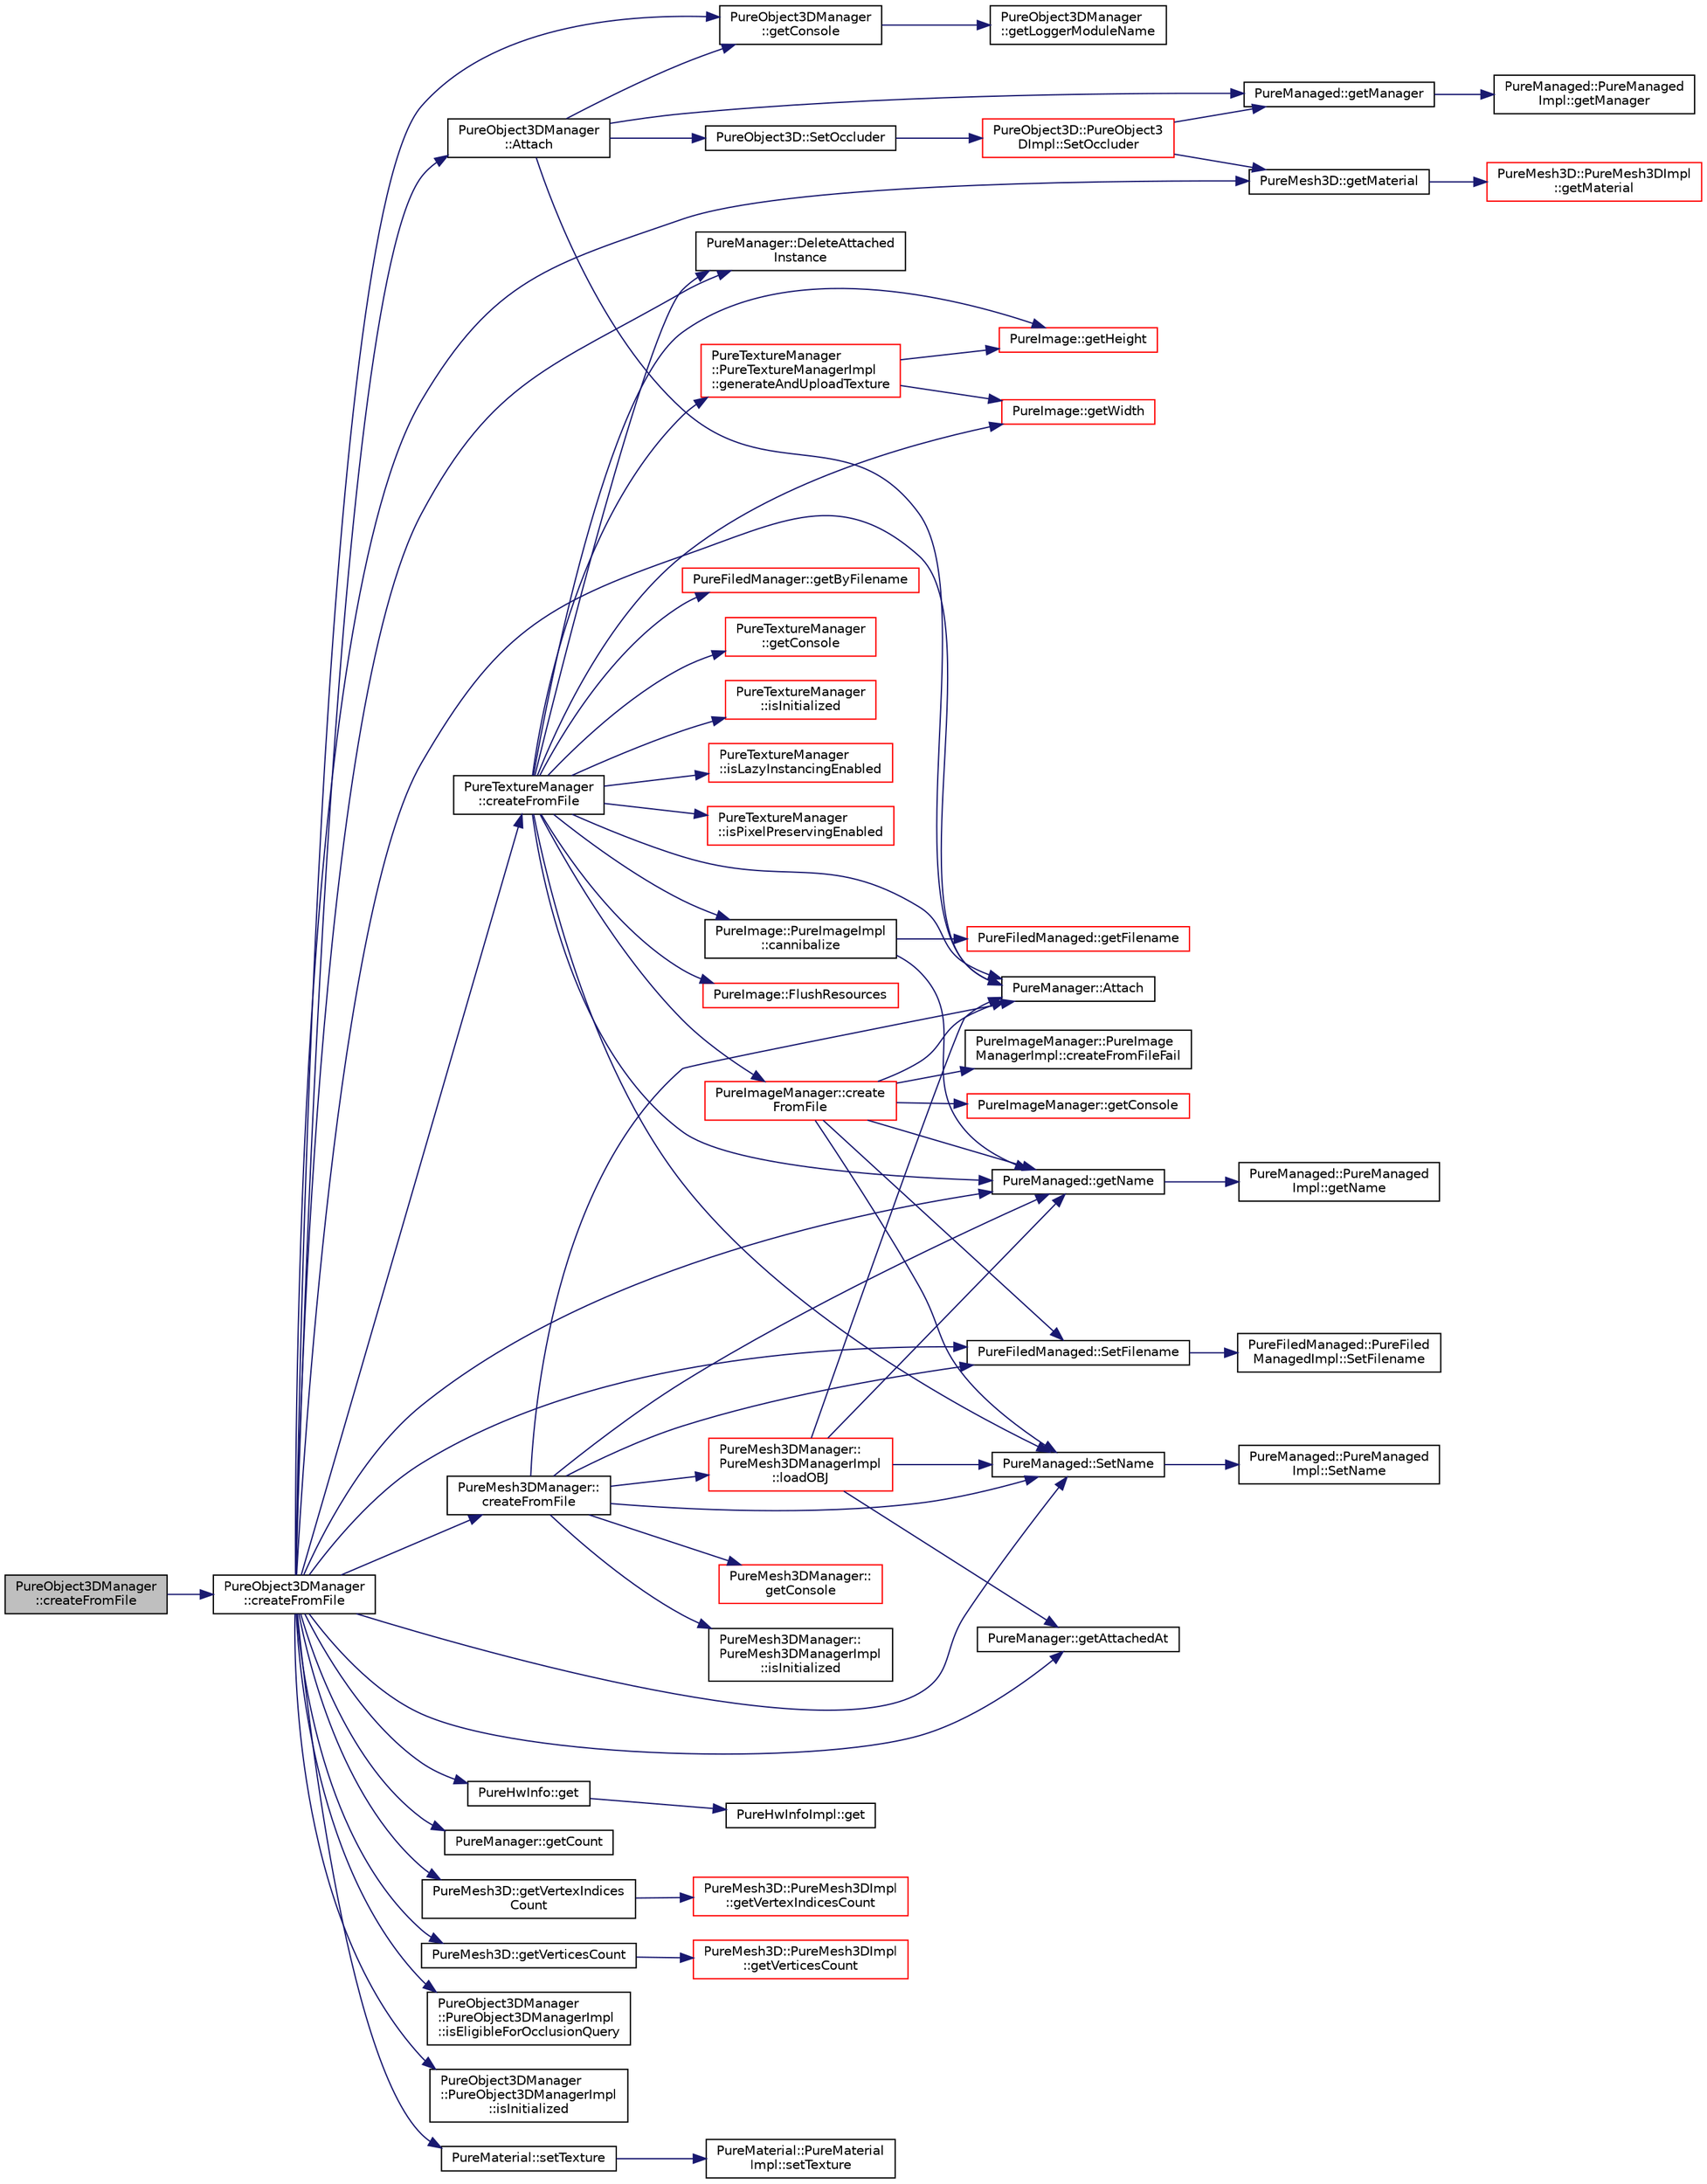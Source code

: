 digraph "PureObject3DManager::createFromFile"
{
 // LATEX_PDF_SIZE
  edge [fontname="Helvetica",fontsize="10",labelfontname="Helvetica",labelfontsize="10"];
  node [fontname="Helvetica",fontsize="10",shape=record];
  rankdir="LR";
  Node1 [label="PureObject3DManager\l::createFromFile",height=0.2,width=0.4,color="black", fillcolor="grey75", style="filled", fontcolor="black",tooltip="Creates object from the given file."];
  Node1 -> Node2 [color="midnightblue",fontsize="10",style="solid",fontname="Helvetica"];
  Node2 [label="PureObject3DManager\l::createFromFile",height=0.2,width=0.4,color="black", fillcolor="white", style="filled",URL="$class_pure_object3_d_manager.html#aff7dec9186fd7f043730d0719dca9d8c",tooltip="Creates object from the given file."];
  Node2 -> Node3 [color="midnightblue",fontsize="10",style="solid",fontname="Helvetica"];
  Node3 [label="PureObject3DManager\l::Attach",height=0.2,width=0.4,color="black", fillcolor="white", style="filled",URL="$class_pure_object3_d_manager.html#a338dde77d87e5e94ade5699d8865925c",tooltip="Adds the given managed to the manager, if the managed has no manager yet."];
  Node3 -> Node4 [color="midnightblue",fontsize="10",style="solid",fontname="Helvetica"];
  Node4 [label="PureManager::Attach",height=0.2,width=0.4,color="black", fillcolor="white", style="filled",URL="$class_pure_manager.html#a50eec0d2d6863b43f1e8b6220d280a1e",tooltip="Adds the given managed to the manager, if the managed has no manager yet."];
  Node3 -> Node5 [color="midnightblue",fontsize="10",style="solid",fontname="Helvetica"];
  Node5 [label="PureObject3DManager\l::getConsole",height=0.2,width=0.4,color="black", fillcolor="white", style="filled",URL="$class_pure_object3_d_manager.html#afb94a1dfb3075ce854524df521449151",tooltip="Returns access to console preset with logger module name as this class."];
  Node5 -> Node6 [color="midnightblue",fontsize="10",style="solid",fontname="Helvetica"];
  Node6 [label="PureObject3DManager\l::getLoggerModuleName",height=0.2,width=0.4,color="black", fillcolor="white", style="filled",URL="$class_pure_object3_d_manager.html#a592db0634ee49d57ef17db4cdc07a3b7",tooltip="Returns the logger module name of this class."];
  Node3 -> Node7 [color="midnightblue",fontsize="10",style="solid",fontname="Helvetica"];
  Node7 [label="PureManaged::getManager",height=0.2,width=0.4,color="black", fillcolor="white", style="filled",URL="$class_pure_managed.html#abdbf454069faf3fd78488df29fe285a8",tooltip="Gets the manager of the managed."];
  Node7 -> Node8 [color="midnightblue",fontsize="10",style="solid",fontname="Helvetica"];
  Node8 [label="PureManaged::PureManaged\lImpl::getManager",height=0.2,width=0.4,color="black", fillcolor="white", style="filled",URL="$class_pure_managed_1_1_pure_managed_impl.html#a1af18a911778e18937830e8a6a884679",tooltip="Gets the manager of the managed."];
  Node3 -> Node9 [color="midnightblue",fontsize="10",style="solid",fontname="Helvetica"];
  Node9 [label="PureObject3D::SetOccluder",height=0.2,width=0.4,color="black", fillcolor="white", style="filled",URL="$class_pure_object3_d.html#a1aaf497b7ca6481d9895b44928fe0cef",tooltip="Sets whether this object should be considered as an occluder during rendering."];
  Node9 -> Node10 [color="midnightblue",fontsize="10",style="solid",fontname="Helvetica"];
  Node10 [label="PureObject3D::PureObject3\lDImpl::SetOccluder",height=0.2,width=0.4,color="red", fillcolor="white", style="filled",URL="$class_pure_object3_d_1_1_pure_object3_d_impl.html#a65d2ce3b6bc9e7ecce2fbbaeaeba1d36",tooltip=" "];
  Node10 -> Node7 [color="midnightblue",fontsize="10",style="solid",fontname="Helvetica"];
  Node10 -> Node24 [color="midnightblue",fontsize="10",style="solid",fontname="Helvetica"];
  Node24 [label="PureMesh3D::getMaterial",height=0.2,width=0.4,color="black", fillcolor="white", style="filled",URL="$class_pure_mesh3_d.html#a5a24f2851af802c62d43f211828302ce",tooltip="Gets the material."];
  Node24 -> Node25 [color="midnightblue",fontsize="10",style="solid",fontname="Helvetica"];
  Node25 [label="PureMesh3D::PureMesh3DImpl\l::getMaterial",height=0.2,width=0.4,color="red", fillcolor="white", style="filled",URL="$class_pure_mesh3_d_1_1_pure_mesh3_d_impl.html#aee17b7f49111f4bb38ae444338ae445f",tooltip=" "];
  Node2 -> Node4 [color="midnightblue",fontsize="10",style="solid",fontname="Helvetica"];
  Node2 -> Node33 [color="midnightblue",fontsize="10",style="solid",fontname="Helvetica"];
  Node33 [label="PureTextureManager\l::createFromFile",height=0.2,width=0.4,color="black", fillcolor="white", style="filled",URL="$class_pure_texture_manager.html#aff2775be2441028bf37572970f94fc6a",tooltip="Creates texture from the given file."];
  Node33 -> Node4 [color="midnightblue",fontsize="10",style="solid",fontname="Helvetica"];
  Node33 -> Node34 [color="midnightblue",fontsize="10",style="solid",fontname="Helvetica"];
  Node34 [label="PureImage::PureImageImpl\l::cannibalize",height=0.2,width=0.4,color="black", fillcolor="white", style="filled",URL="$class_pure_image_1_1_pure_image_impl.html#adc0bdf508c2019bba0ef4bc87ad6d55b",tooltip="Acquires the resources and properties of the given PureImage object, meaning that the given image wil..."];
  Node34 -> Node35 [color="midnightblue",fontsize="10",style="solid",fontname="Helvetica"];
  Node35 [label="PureFiledManaged::getFilename",height=0.2,width=0.4,color="red", fillcolor="white", style="filled",URL="$class_pure_filed_managed.html#aec5cd427534677fd00608e8ef20364da",tooltip="Gets the filename."];
  Node34 -> Node37 [color="midnightblue",fontsize="10",style="solid",fontname="Helvetica"];
  Node37 [label="PureManaged::getName",height=0.2,width=0.4,color="black", fillcolor="white", style="filled",URL="$class_pure_managed.html#a74b5976e4f3d08a276624c1068d3b6e4",tooltip="Gets the name."];
  Node37 -> Node38 [color="midnightblue",fontsize="10",style="solid",fontname="Helvetica"];
  Node38 [label="PureManaged::PureManaged\lImpl::getName",height=0.2,width=0.4,color="black", fillcolor="white", style="filled",URL="$class_pure_managed_1_1_pure_managed_impl.html#a9e209d31fd238c35a1b0648acb20d188",tooltip="Gets the name."];
  Node33 -> Node39 [color="midnightblue",fontsize="10",style="solid",fontname="Helvetica"];
  Node39 [label="PureImageManager::create\lFromFile",height=0.2,width=0.4,color="red", fillcolor="white", style="filled",URL="$class_pure_image_manager.html#a825f0b643e6a6ec4e10eb79eb314fa4c",tooltip="Creates an Image object from the given file."];
  Node39 -> Node4 [color="midnightblue",fontsize="10",style="solid",fontname="Helvetica"];
  Node39 -> Node40 [color="midnightblue",fontsize="10",style="solid",fontname="Helvetica"];
  Node40 [label="PureImageManager::PureImage\lManagerImpl::createFromFileFail",height=0.2,width=0.4,color="black", fillcolor="white", style="filled",URL="$class_pure_image_manager_1_1_pure_image_manager_impl.html#a6e4798e759bf676aa653535242563ba4",tooltip="Used by createFromFile() when an error occurs."];
  Node39 -> Node41 [color="midnightblue",fontsize="10",style="solid",fontname="Helvetica"];
  Node41 [label="PureImageManager::getConsole",height=0.2,width=0.4,color="red", fillcolor="white", style="filled",URL="$class_pure_image_manager.html#ab6929618f83a0ae688983db7513f8d80",tooltip="Returns access to console preset with logger module name as this class."];
  Node39 -> Node37 [color="midnightblue",fontsize="10",style="solid",fontname="Helvetica"];
  Node39 -> Node48 [color="midnightblue",fontsize="10",style="solid",fontname="Helvetica"];
  Node48 [label="PureFiledManaged::SetFilename",height=0.2,width=0.4,color="black", fillcolor="white", style="filled",URL="$class_pure_filed_managed.html#aa5d7505841b76f5953d9ebc54b847d0e",tooltip="Sets the filename."];
  Node48 -> Node49 [color="midnightblue",fontsize="10",style="solid",fontname="Helvetica"];
  Node49 [label="PureFiledManaged::PureFiled\lManagedImpl::SetFilename",height=0.2,width=0.4,color="black", fillcolor="white", style="filled",URL="$class_pure_filed_managed_1_1_pure_filed_managed_impl.html#a0ddd6511e0bc7d603016a828959301fa",tooltip="Sets the filename."];
  Node39 -> Node50 [color="midnightblue",fontsize="10",style="solid",fontname="Helvetica"];
  Node50 [label="PureManaged::SetName",height=0.2,width=0.4,color="black", fillcolor="white", style="filled",URL="$class_pure_managed.html#aaaebbde0b7a6baee1f200b22bc92558f",tooltip="Sets the name."];
  Node50 -> Node51 [color="midnightblue",fontsize="10",style="solid",fontname="Helvetica"];
  Node51 [label="PureManaged::PureManaged\lImpl::SetName",height=0.2,width=0.4,color="black", fillcolor="white", style="filled",URL="$class_pure_managed_1_1_pure_managed_impl.html#a6d67353ca321275125a101703cd2efa3",tooltip="Sets the name."];
  Node33 -> Node52 [color="midnightblue",fontsize="10",style="solid",fontname="Helvetica"];
  Node52 [label="PureManager::DeleteAttached\lInstance",height=0.2,width=0.4,color="black", fillcolor="white", style="filled",URL="$class_pure_manager.html#a275085df6568bf80db54f6dabe7c039d",tooltip="Removes the given managed from the manager and destructs it."];
  Node33 -> Node53 [color="midnightblue",fontsize="10",style="solid",fontname="Helvetica"];
  Node53 [label="PureImage::FlushResources",height=0.2,width=0.4,color="red", fillcolor="white", style="filled",URL="$class_pure_image.html#a5dd7f7eca54f8711f38d3f840cc572b1",tooltip="This can be used if you don't need the pixels of the image to be in the system memory anymore."];
  Node33 -> Node55 [color="midnightblue",fontsize="10",style="solid",fontname="Helvetica"];
  Node55 [label="PureTextureManager\l::PureTextureManagerImpl\l::generateAndUploadTexture",height=0.2,width=0.4,color="red", fillcolor="white", style="filled",URL="$class_pure_texture_manager_1_1_pure_texture_manager_impl.html#ae240edda2c0b0226a0cb534f9b7eb7d6",tooltip=" "];
  Node55 -> Node70 [color="midnightblue",fontsize="10",style="solid",fontname="Helvetica"];
  Node70 [label="PureImage::getHeight",height=0.2,width=0.4,color="red", fillcolor="white", style="filled",URL="$class_pure_image.html#a7721439592de01412aa4a77fb752df2a",tooltip="Gets the height of the image."];
  Node55 -> Node73 [color="midnightblue",fontsize="10",style="solid",fontname="Helvetica"];
  Node73 [label="PureImage::getWidth",height=0.2,width=0.4,color="red", fillcolor="white", style="filled",URL="$class_pure_image.html#aba6085fe41bb0acf129e3f18356a87e3",tooltip="Gets the width of the image."];
  Node33 -> Node105 [color="midnightblue",fontsize="10",style="solid",fontname="Helvetica"];
  Node105 [label="PureFiledManager::getByFilename",height=0.2,width=0.4,color="red", fillcolor="white", style="filled",URL="$class_pure_filed_manager.html#a476a4f3d9d4611b99893be13609f848d",tooltip="Gets the FiledManaged by the specified filename."];
  Node33 -> Node107 [color="midnightblue",fontsize="10",style="solid",fontname="Helvetica"];
  Node107 [label="PureTextureManager\l::getConsole",height=0.2,width=0.4,color="red", fillcolor="white", style="filled",URL="$class_pure_texture_manager.html#ac99dfeef2dd9b496997d3de947b40d34",tooltip="Returns access to console preset with logger module name as this class."];
  Node33 -> Node70 [color="midnightblue",fontsize="10",style="solid",fontname="Helvetica"];
  Node33 -> Node37 [color="midnightblue",fontsize="10",style="solid",fontname="Helvetica"];
  Node33 -> Node73 [color="midnightblue",fontsize="10",style="solid",fontname="Helvetica"];
  Node33 -> Node109 [color="midnightblue",fontsize="10",style="solid",fontname="Helvetica"];
  Node109 [label="PureTextureManager\l::isInitialized",height=0.2,width=0.4,color="red", fillcolor="white", style="filled",URL="$class_pure_texture_manager.html#ad7f1b846ed45e8b8f89197c807778d05",tooltip="Tells whether the object is correctly initialized or not."];
  Node33 -> Node111 [color="midnightblue",fontsize="10",style="solid",fontname="Helvetica"];
  Node111 [label="PureTextureManager\l::isLazyInstancingEnabled",height=0.2,width=0.4,color="red", fillcolor="white", style="filled",URL="$class_pure_texture_manager.html#a4b85a51b691cf8d52af5e239a224aa92",tooltip="Gets whether always creating new texture instances from the same file is enabled or not."];
  Node33 -> Node113 [color="midnightblue",fontsize="10",style="solid",fontname="Helvetica"];
  Node113 [label="PureTextureManager\l::isPixelPreservingEnabled",height=0.2,width=0.4,color="red", fillcolor="white", style="filled",URL="$class_pure_texture_manager.html#a9265319f47f2427393c9b210971f15f3",tooltip="Gets whether keeping pixels of loaded textures in system memory is enabled or not."];
  Node33 -> Node50 [color="midnightblue",fontsize="10",style="solid",fontname="Helvetica"];
  Node2 -> Node115 [color="midnightblue",fontsize="10",style="solid",fontname="Helvetica"];
  Node115 [label="PureMesh3DManager::\lcreateFromFile",height=0.2,width=0.4,color="black", fillcolor="white", style="filled",URL="$class_pure_mesh3_d_manager.html#a0f1f941389fffde90129220bed1fe390",tooltip="Creates object from the given file."];
  Node115 -> Node4 [color="midnightblue",fontsize="10",style="solid",fontname="Helvetica"];
  Node115 -> Node116 [color="midnightblue",fontsize="10",style="solid",fontname="Helvetica"];
  Node116 [label="PureMesh3DManager::\lgetConsole",height=0.2,width=0.4,color="red", fillcolor="white", style="filled",URL="$class_pure_mesh3_d_manager.html#acd3d76e7e8912fb0a2a143570cbb6239",tooltip="Returns access to console preset with logger module name as this class."];
  Node115 -> Node37 [color="midnightblue",fontsize="10",style="solid",fontname="Helvetica"];
  Node115 -> Node118 [color="midnightblue",fontsize="10",style="solid",fontname="Helvetica"];
  Node118 [label="PureMesh3DManager::\lPureMesh3DManagerImpl\l::isInitialized",height=0.2,width=0.4,color="black", fillcolor="white", style="filled",URL="$class_pure_mesh3_d_manager_1_1_pure_mesh3_d_manager_impl.html#a3d70978c68d1a0c3b95feae7b6f381ae",tooltip=" "];
  Node115 -> Node119 [color="midnightblue",fontsize="10",style="solid",fontname="Helvetica"];
  Node119 [label="PureMesh3DManager::\lPureMesh3DManagerImpl\l::loadOBJ",height=0.2,width=0.4,color="red", fillcolor="white", style="filled",URL="$class_pure_mesh3_d_manager_1_1_pure_mesh3_d_manager_impl.html#ae07b975b94da4deaf4509b90bf614c48",tooltip="Loads OBJ files, handles the actual file operations, and creates the Mesh3D object."];
  Node119 -> Node4 [color="midnightblue",fontsize="10",style="solid",fontname="Helvetica"];
  Node119 -> Node124 [color="midnightblue",fontsize="10",style="solid",fontname="Helvetica"];
  Node124 [label="PureManager::getAttachedAt",height=0.2,width=0.4,color="black", fillcolor="white", style="filled",URL="$class_pure_manager.html#a9dc649f2708925167bec9d35c5cd1dac",tooltip="Gets the pointer to the managed at the given index."];
  Node119 -> Node37 [color="midnightblue",fontsize="10",style="solid",fontname="Helvetica"];
  Node119 -> Node50 [color="midnightblue",fontsize="10",style="solid",fontname="Helvetica"];
  Node115 -> Node48 [color="midnightblue",fontsize="10",style="solid",fontname="Helvetica"];
  Node115 -> Node50 [color="midnightblue",fontsize="10",style="solid",fontname="Helvetica"];
  Node2 -> Node52 [color="midnightblue",fontsize="10",style="solid",fontname="Helvetica"];
  Node2 -> Node12 [color="midnightblue",fontsize="10",style="solid",fontname="Helvetica"];
  Node12 [label="PureHwInfo::get",height=0.2,width=0.4,color="black", fillcolor="white", style="filled",URL="$class_pure_hw_info.html#a5d801d548489e9f6c9a3485b8979af3f",tooltip="Gets the singleton instance."];
  Node12 -> Node13 [color="midnightblue",fontsize="10",style="solid",fontname="Helvetica"];
  Node13 [label="PureHwInfoImpl::get",height=0.2,width=0.4,color="black", fillcolor="white", style="filled",URL="$class_pure_hw_info_impl.html#a54faedd6ce3a5750139d457f4a8a22f2",tooltip="Gets the singleton instance."];
  Node2 -> Node124 [color="midnightblue",fontsize="10",style="solid",fontname="Helvetica"];
  Node2 -> Node5 [color="midnightblue",fontsize="10",style="solid",fontname="Helvetica"];
  Node2 -> Node146 [color="midnightblue",fontsize="10",style="solid",fontname="Helvetica"];
  Node146 [label="PureManager::getCount",height=0.2,width=0.4,color="black", fillcolor="white", style="filled",URL="$class_pure_manager.html#a00243cdb714c13e7a80ad2b4d2640d72",tooltip="Gets the number of managed objects."];
  Node2 -> Node24 [color="midnightblue",fontsize="10",style="solid",fontname="Helvetica"];
  Node2 -> Node37 [color="midnightblue",fontsize="10",style="solid",fontname="Helvetica"];
  Node2 -> Node147 [color="midnightblue",fontsize="10",style="solid",fontname="Helvetica"];
  Node147 [label="PureMesh3D::getVertexIndices\lCount",height=0.2,width=0.4,color="black", fillcolor="white", style="filled",URL="$class_pure_mesh3_d.html#a93642a1526f1150a42da2d968a3950ae",tooltip="Gets the number of total vertex indices."];
  Node147 -> Node148 [color="midnightblue",fontsize="10",style="solid",fontname="Helvetica"];
  Node148 [label="PureMesh3D::PureMesh3DImpl\l::getVertexIndicesCount",height=0.2,width=0.4,color="red", fillcolor="white", style="filled",URL="$class_pure_mesh3_d_1_1_pure_mesh3_d_impl.html#a889e15de6b6c046fbe987b4d3a2d8655",tooltip=" "];
  Node2 -> Node149 [color="midnightblue",fontsize="10",style="solid",fontname="Helvetica"];
  Node149 [label="PureMesh3D::getVerticesCount",height=0.2,width=0.4,color="black", fillcolor="white", style="filled",URL="$class_pure_mesh3_d.html#ae5fc700fc0e53e323551bb0747f3cbb5",tooltip="Gets the number of total vertices."];
  Node149 -> Node150 [color="midnightblue",fontsize="10",style="solid",fontname="Helvetica"];
  Node150 [label="PureMesh3D::PureMesh3DImpl\l::getVerticesCount",height=0.2,width=0.4,color="red", fillcolor="white", style="filled",URL="$class_pure_mesh3_d_1_1_pure_mesh3_d_impl.html#a5e9d6336de9ebb0cf3fbdde156180769",tooltip=" "];
  Node2 -> Node151 [color="midnightblue",fontsize="10",style="solid",fontname="Helvetica"];
  Node151 [label="PureObject3DManager\l::PureObject3DManagerImpl\l::isEligibleForOcclusionQuery",height=0.2,width=0.4,color="black", fillcolor="white", style="filled",URL="$class_pure_object3_d_manager_1_1_pure_object3_d_manager_impl.html#a18c903c988c7b42f8b19370418a2459b",tooltip="Decides if an object is eligible for automatically turn on occlusion query on it."];
  Node2 -> Node152 [color="midnightblue",fontsize="10",style="solid",fontname="Helvetica"];
  Node152 [label="PureObject3DManager\l::PureObject3DManagerImpl\l::isInitialized",height=0.2,width=0.4,color="black", fillcolor="white", style="filled",URL="$class_pure_object3_d_manager_1_1_pure_object3_d_manager_impl.html#a4740f60d9892ee3709c6df6b854f7a18",tooltip=" "];
  Node2 -> Node48 [color="midnightblue",fontsize="10",style="solid",fontname="Helvetica"];
  Node2 -> Node50 [color="midnightblue",fontsize="10",style="solid",fontname="Helvetica"];
  Node2 -> Node153 [color="midnightblue",fontsize="10",style="solid",fontname="Helvetica"];
  Node153 [label="PureMaterial::setTexture",height=0.2,width=0.4,color="black", fillcolor="white", style="filled",URL="$class_pure_material.html#a88159b821988d83aeb7610bbf7fdad80",tooltip="Sets the texture of the material on the specified level."];
  Node153 -> Node154 [color="midnightblue",fontsize="10",style="solid",fontname="Helvetica"];
  Node154 [label="PureMaterial::PureMaterial\lImpl::setTexture",height=0.2,width=0.4,color="black", fillcolor="white", style="filled",URL="$class_pure_material_1_1_pure_material_impl.html#ad16f75a0f304868dbd8b89a873fd6d2a",tooltip=" "];
}
